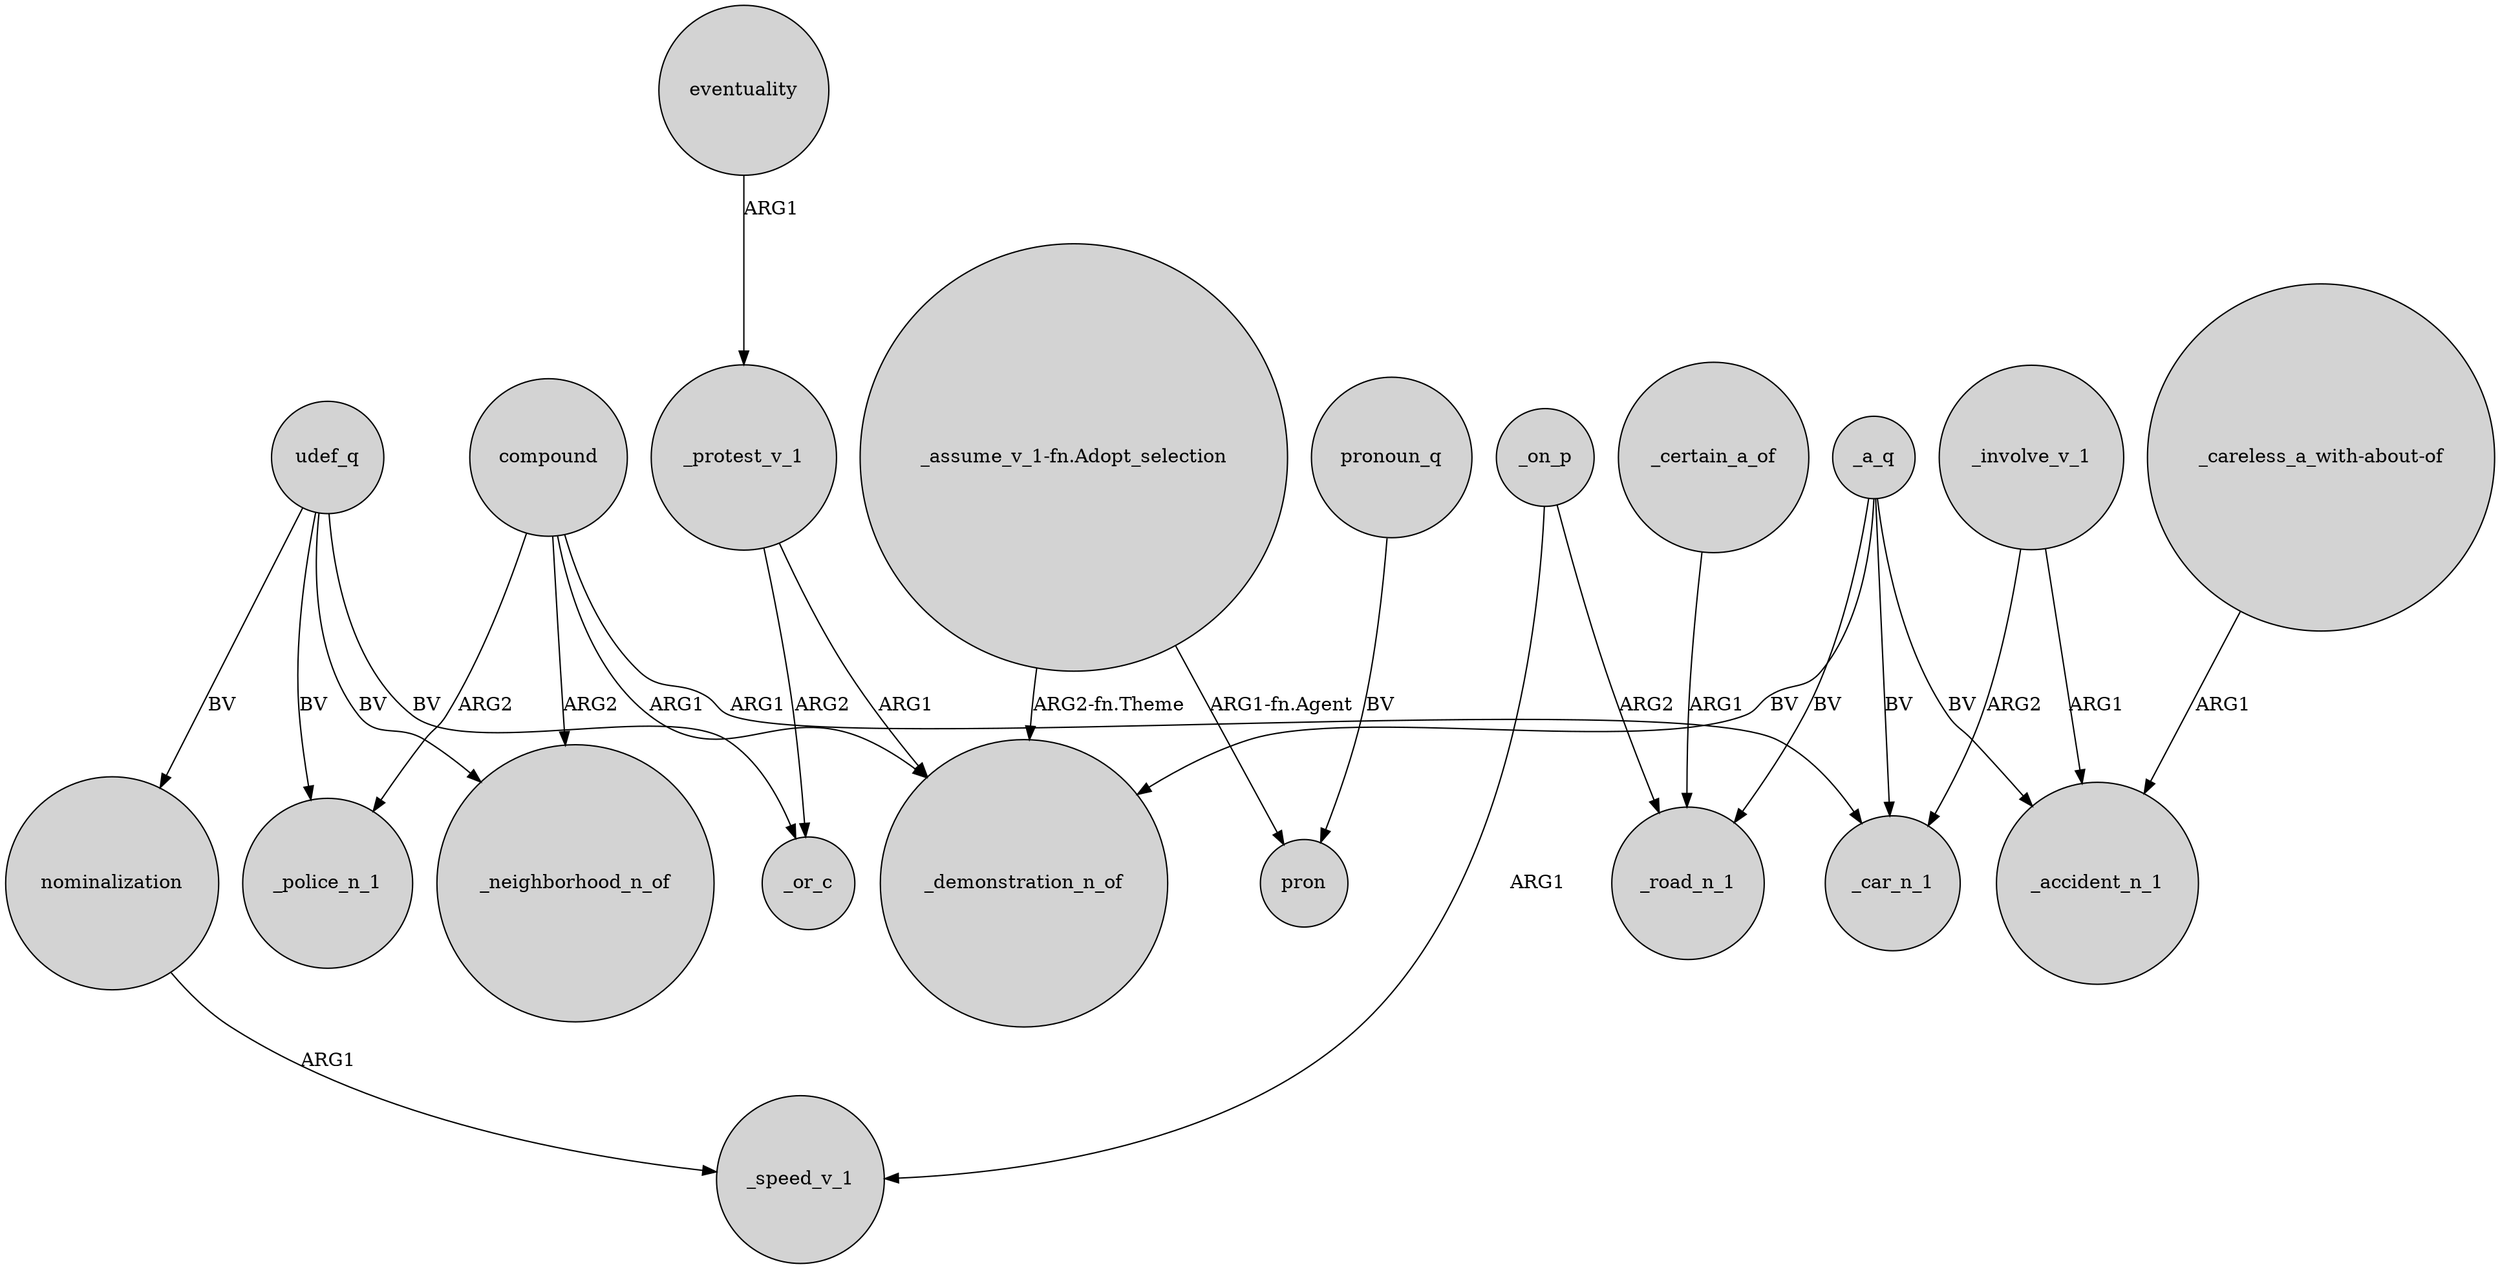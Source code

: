 digraph {
	node [shape=circle style=filled]
	"_assume_v_1-fn.Adopt_selection" -> _demonstration_n_of [label="ARG2-fn.Theme"]
	_on_p -> _speed_v_1 [label=ARG1]
	_protest_v_1 -> _or_c [label=ARG2]
	_on_p -> _road_n_1 [label=ARG2]
	udef_q -> _or_c [label=BV]
	_certain_a_of -> _road_n_1 [label=ARG1]
	compound -> _neighborhood_n_of [label=ARG2]
	_a_q -> _road_n_1 [label=BV]
	eventuality -> _protest_v_1 [label=ARG1]
	compound -> _demonstration_n_of [label=ARG1]
	pronoun_q -> pron [label=BV]
	_protest_v_1 -> _demonstration_n_of [label=ARG1]
	_a_q -> _car_n_1 [label=BV]
	udef_q -> _police_n_1 [label=BV]
	_a_q -> _accident_n_1 [label=BV]
	_involve_v_1 -> _car_n_1 [label=ARG2]
	nominalization -> _speed_v_1 [label=ARG1]
	udef_q -> nominalization [label=BV]
	compound -> _car_n_1 [label=ARG1]
	_involve_v_1 -> _accident_n_1 [label=ARG1]
	_a_q -> _demonstration_n_of [label=BV]
	"_careless_a_with-about-of" -> _accident_n_1 [label=ARG1]
	compound -> _police_n_1 [label=ARG2]
	"_assume_v_1-fn.Adopt_selection" -> pron [label="ARG1-fn.Agent"]
	udef_q -> _neighborhood_n_of [label=BV]
}
